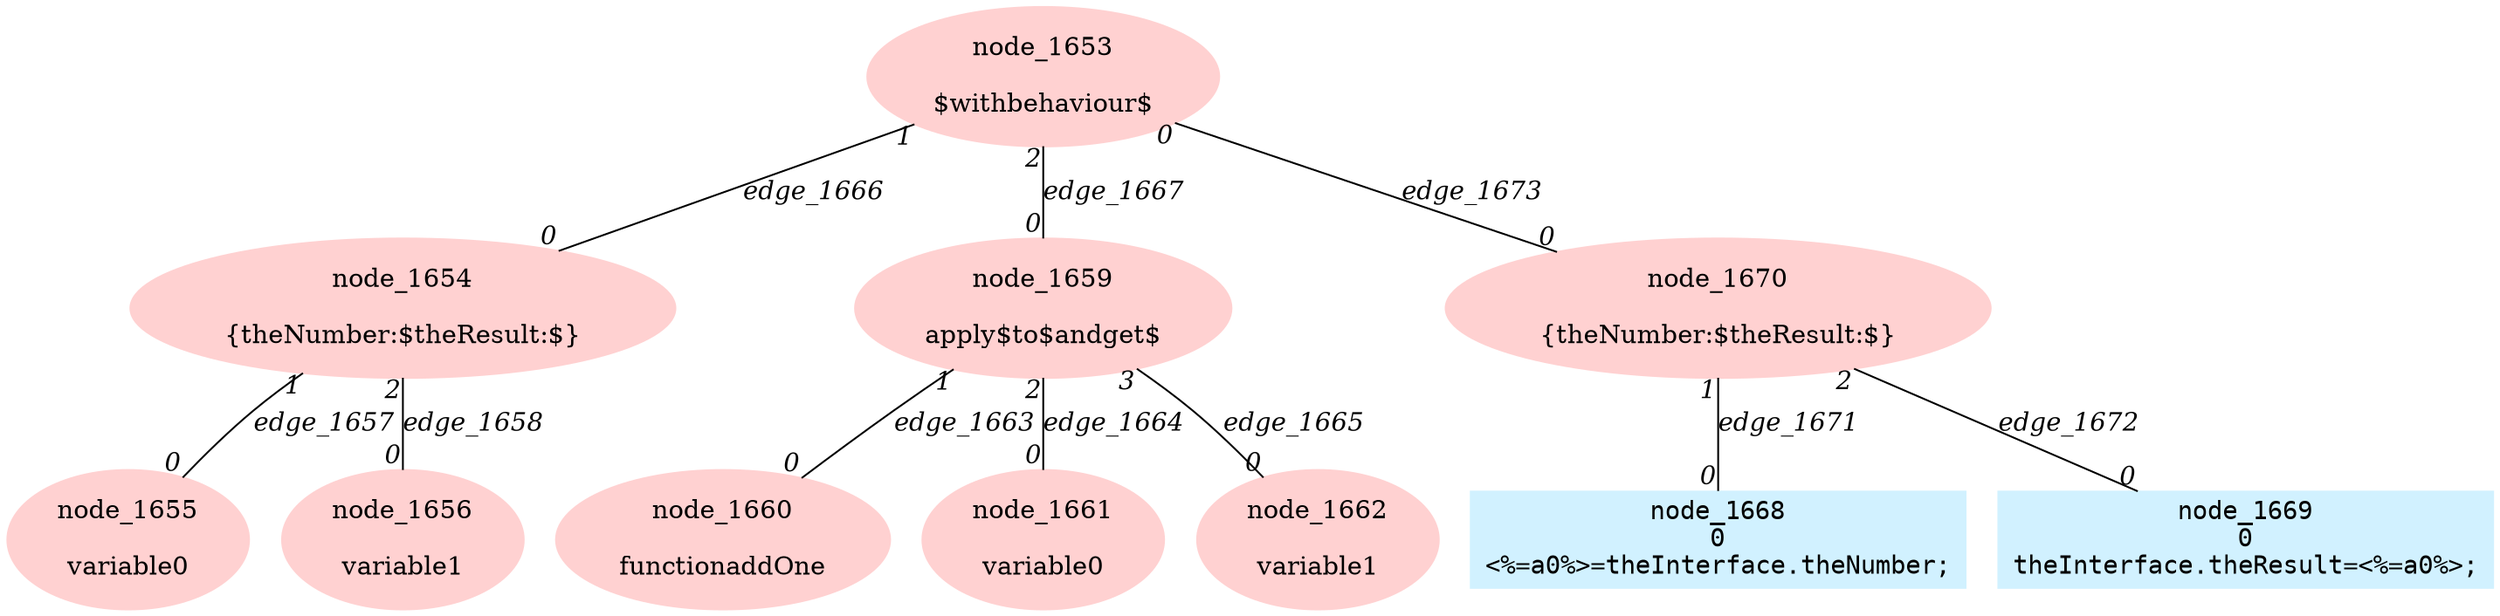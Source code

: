 digraph g{node_1653 [shape=ellipse, style=filled, color="#ffd1d1", label="node_1653

$withbehaviour$" ]
node_1654 [shape=ellipse, style=filled, color="#ffd1d1", label="node_1654

{theNumber:$theResult:$}" ]
node_1655 [shape=ellipse, style=filled, color="#ffd1d1", label="node_1655

variable0" ]
node_1656 [shape=ellipse, style=filled, color="#ffd1d1", label="node_1656

variable1" ]
node_1659 [shape=ellipse, style=filled, color="#ffd1d1", label="node_1659

apply$to$andget$" ]
node_1660 [shape=ellipse, style=filled, color="#ffd1d1", label="node_1660

functionaddOne" ]
node_1661 [shape=ellipse, style=filled, color="#ffd1d1", label="node_1661

variable0" ]
node_1662 [shape=ellipse, style=filled, color="#ffd1d1", label="node_1662

variable1" ]
node_1670 [shape=ellipse, style=filled, color="#ffd1d1", label="node_1670

{theNumber:$theResult:$}" ]
node_1668 [shape=box, style=filled, color="#d1f1ff", fontname="Courier", label="node_1668
0
<%=a0%>=theInterface.theNumber;
" ]
node_1669 [shape=box, style=filled, color="#d1f1ff", fontname="Courier", label="node_1669
0
theInterface.theResult=<%=a0%>;
" ]
node_1654 -> node_1655 [dir=none, arrowHead=none, fontname="Times-Italic", label="edge_1657",  headlabel="0", taillabel="1" ]
node_1654 -> node_1656 [dir=none, arrowHead=none, fontname="Times-Italic", label="edge_1658",  headlabel="0", taillabel="2" ]
node_1659 -> node_1660 [dir=none, arrowHead=none, fontname="Times-Italic", label="edge_1663",  headlabel="0", taillabel="1" ]
node_1659 -> node_1661 [dir=none, arrowHead=none, fontname="Times-Italic", label="edge_1664",  headlabel="0", taillabel="2" ]
node_1659 -> node_1662 [dir=none, arrowHead=none, fontname="Times-Italic", label="edge_1665",  headlabel="0", taillabel="3" ]
node_1653 -> node_1654 [dir=none, arrowHead=none, fontname="Times-Italic", label="edge_1666",  headlabel="0", taillabel="1" ]
node_1653 -> node_1659 [dir=none, arrowHead=none, fontname="Times-Italic", label="edge_1667",  headlabel="0", taillabel="2" ]
node_1670 -> node_1668 [dir=none, arrowHead=none, fontname="Times-Italic", label="edge_1671",  headlabel="0", taillabel="1" ]
node_1670 -> node_1669 [dir=none, arrowHead=none, fontname="Times-Italic", label="edge_1672",  headlabel="0", taillabel="2" ]
node_1653 -> node_1670 [dir=none, arrowHead=none, fontname="Times-Italic", label="edge_1673",  headlabel="0", taillabel="0" ]
}